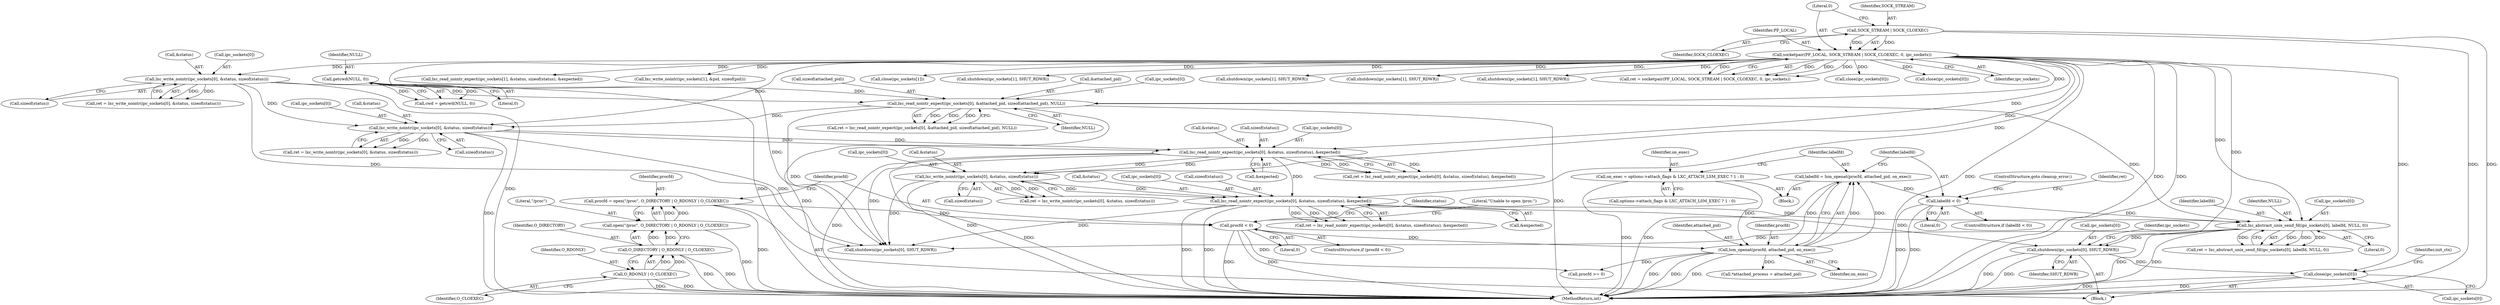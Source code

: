 digraph "0_lxc_81f466d05f2a89cb4f122ef7f593ff3f279b165c_1@API" {
"1000601" [label="(Call,close(ipc_sockets[0]))"];
"1000285" [label="(Call,socketpair(PF_LOCAL, SOCK_STREAM | SOCK_CLOEXEC, 0, ipc_sockets))"];
"1000287" [label="(Call,SOCK_STREAM | SOCK_CLOEXEC)"];
"1000596" [label="(Call,shutdown(ipc_sockets[0], SHUT_RDWR))"];
"1000579" [label="(Call,lxc_abstract_unix_send_fd(ipc_sockets[0], labelfd, NULL, 0))"];
"1000517" [label="(Call,lxc_read_nointr_expect(ipc_sockets[0], &status, sizeof(status), &expected))"];
"1000494" [label="(Call,lxc_write_nointr(ipc_sockets[0], &status, sizeof(status)))"];
"1000467" [label="(Call,lxc_read_nointr_expect(ipc_sockets[0], &status, sizeof(status), &expected))"];
"1000446" [label="(Call,lxc_write_nointr(ipc_sockets[0], &status, sizeof(status)))"];
"1000395" [label="(Call,lxc_read_nointr_expect(ipc_sockets[0], &attached_pid, sizeof(attached_pid), NULL))"];
"1000377" [label="(Call,lxc_write_nointr(ipc_sockets[0], &status, sizeof(status)))"];
"1000248" [label="(Call,getcwd(NULL, 0))"];
"1000573" [label="(Call,labelfd < 0)"];
"1000566" [label="(Call,labelfd = lsm_openat(procfd, attached_pid, on_exec))"];
"1000568" [label="(Call,lsm_openat(procfd, attached_pid, on_exec))"];
"1000365" [label="(Call,procfd < 0)"];
"1000355" [label="(Call,procfd = open(\"/proc\", O_DIRECTORY | O_RDONLY | O_CLOEXEC))"];
"1000357" [label="(Call,open(\"/proc\", O_DIRECTORY | O_RDONLY | O_CLOEXEC))"];
"1000359" [label="(Call,O_DIRECTORY | O_RDONLY | O_CLOEXEC)"];
"1000361" [label="(Call,O_RDONLY | O_CLOEXEC)"];
"1000556" [label="(Call,on_exec = options->attach_flags & LXC_ATTACH_LSM_EXEC ? 1 : 0)"];
"1000615" [label="(Call,procfd >= 0)"];
"1000574" [label="(Identifier,labelfd)"];
"1000467" [label="(Call,lxc_read_nointr_expect(ipc_sockets[0], &status, sizeof(status), &expected))"];
"1000653" [label="(Call,lxc_read_nointr_expect(ipc_sockets[1], &status, sizeof(status), &expected))"];
"1000580" [label="(Call,ipc_sockets[0])"];
"1000583" [label="(Identifier,labelfd)"];
"1000383" [label="(Call,sizeof(status))"];
"1000366" [label="(Identifier,procfd)"];
"1000378" [label="(Call,ipc_sockets[0])"];
"1000399" [label="(Call,&attached_pid)"];
"1000557" [label="(Identifier,on_exec)"];
"1000620" [label="(Call,shutdown(ipc_sockets[0], SHUT_RDWR))"];
"1000287" [label="(Call,SOCK_STREAM | SOCK_CLOEXEC)"];
"1000556" [label="(Call,on_exec = options->attach_flags & LXC_ATTACH_LSM_EXEC ? 1 : 0)"];
"1000606" [label="(Identifier,init_ctx)"];
"1000576" [label="(ControlStructure,goto cleanup_error;)"];
"1000579" [label="(Call,lxc_abstract_unix_send_fd(ipc_sockets[0], labelfd, NULL, 0))"];
"1000765" [label="(Call,lxc_write_nointr(ipc_sockets[1], &pid, sizeof(pid)))"];
"1000373" [label="(Identifier,status)"];
"1000335" [label="(Call,close(ipc_sockets[1]))"];
"1000523" [label="(Call,sizeof(status))"];
"1000393" [label="(Call,ret = lxc_read_nointr_expect(ipc_sockets[0], &attached_pid, sizeof(attached_pid), NULL))"];
"1000288" [label="(Identifier,SOCK_STREAM)"];
"1000395" [label="(Call,lxc_read_nointr_expect(ipc_sockets[0], &attached_pid, sizeof(attached_pid), NULL))"];
"1000566" [label="(Call,labelfd = lsm_openat(procfd, attached_pid, on_exec))"];
"1000517" [label="(Call,lxc_read_nointr_expect(ipc_sockets[0], &status, sizeof(status), &expected))"];
"1000670" [label="(Call,shutdown(ipc_sockets[1], SHUT_RDWR))"];
"1000571" [label="(Identifier,on_exec)"];
"1000285" [label="(Call,socketpair(PF_LOCAL, SOCK_STREAM | SOCK_CLOEXEC, 0, ipc_sockets))"];
"1000570" [label="(Identifier,attached_pid)"];
"1000357" [label="(Call,open(\"/proc\", O_DIRECTORY | O_RDONLY | O_CLOEXEC))"];
"1000325" [label="(Block,)"];
"1000468" [label="(Call,ipc_sockets[0])"];
"1000367" [label="(Literal,0)"];
"1000465" [label="(Call,ret = lxc_read_nointr_expect(ipc_sockets[0], &status, sizeof(status), &expected))"];
"1000525" [label="(Call,&expected)"];
"1000250" [label="(Literal,0)"];
"1000500" [label="(Call,sizeof(status))"];
"1000403" [label="(Identifier,NULL)"];
"1000495" [label="(Call,ipc_sockets[0])"];
"1000381" [label="(Call,&status)"];
"1000396" [label="(Call,ipc_sockets[0])"];
"1000248" [label="(Call,getcwd(NULL, 0))"];
"1000452" [label="(Call,sizeof(status))"];
"1000450" [label="(Call,&status)"];
"1000370" [label="(Literal,\"Unable to open /proc.\")"];
"1000601" [label="(Call,close(ipc_sockets[0]))"];
"1000356" [label="(Identifier,procfd)"];
"1000600" [label="(Identifier,SHUT_RDWR)"];
"1000362" [label="(Identifier,O_RDONLY)"];
"1000475" [label="(Call,&expected)"];
"1000377" [label="(Call,lxc_write_nointr(ipc_sockets[0], &status, sizeof(status)))"];
"1000573" [label="(Call,labelfd < 0)"];
"1000596" [label="(Call,shutdown(ipc_sockets[0], SHUT_RDWR))"];
"1000446" [label="(Call,lxc_write_nointr(ipc_sockets[0], &status, sizeof(status)))"];
"1000444" [label="(Call,ret = lxc_write_nointr(ipc_sockets[0], &status, sizeof(status)))"];
"1000521" [label="(Call,&status)"];
"1000359" [label="(Call,O_DIRECTORY | O_RDONLY | O_CLOEXEC)"];
"1000577" [label="(Call,ret = lxc_abstract_unix_send_fd(ipc_sockets[0], labelfd, NULL, 0))"];
"1000365" [label="(Call,procfd < 0)"];
"1000363" [label="(Identifier,O_CLOEXEC)"];
"1000791" [label="(MethodReturn,int)"];
"1000246" [label="(Call,cwd = getcwd(NULL, 0))"];
"1000568" [label="(Call,lsm_openat(procfd, attached_pid, on_exec))"];
"1000290" [label="(Literal,0)"];
"1000705" [label="(Call,shutdown(ipc_sockets[1], SHUT_RDWR))"];
"1000603" [label="(Identifier,ipc_sockets)"];
"1000471" [label="(Call,&status)"];
"1000575" [label="(Literal,0)"];
"1000585" [label="(Literal,0)"];
"1000360" [label="(Identifier,O_DIRECTORY)"];
"1000755" [label="(Call,shutdown(ipc_sockets[1], SHUT_RDWR))"];
"1000361" [label="(Call,O_RDONLY | O_CLOEXEC)"];
"1000249" [label="(Identifier,NULL)"];
"1000401" [label="(Call,sizeof(attached_pid))"];
"1000289" [label="(Identifier,SOCK_CLOEXEC)"];
"1000569" [label="(Identifier,procfd)"];
"1000781" [label="(Call,shutdown(ipc_sockets[1], SHUT_RDWR))"];
"1000572" [label="(ControlStructure,if (labelfd < 0))"];
"1000602" [label="(Call,ipc_sockets[0])"];
"1000492" [label="(Call,ret = lxc_write_nointr(ipc_sockets[0], &status, sizeof(status)))"];
"1000283" [label="(Call,ret = socketpair(PF_LOCAL, SOCK_STREAM | SOCK_CLOEXEC, 0, ipc_sockets))"];
"1000375" [label="(Call,ret = lxc_write_nointr(ipc_sockets[0], &status, sizeof(status)))"];
"1000364" [label="(ControlStructure,if (procfd < 0))"];
"1000584" [label="(Identifier,NULL)"];
"1000447" [label="(Call,ipc_sockets[0])"];
"1000358" [label="(Literal,\"/proc\")"];
"1000640" [label="(Call,close(ipc_sockets[0]))"];
"1000578" [label="(Identifier,ret)"];
"1000625" [label="(Call,close(ipc_sockets[0]))"];
"1000498" [label="(Call,&status)"];
"1000355" [label="(Call,procfd = open(\"/proc\", O_DIRECTORY | O_RDONLY | O_CLOEXEC))"];
"1000473" [label="(Call,sizeof(status))"];
"1000518" [label="(Call,ipc_sockets[0])"];
"1000607" [label="(Call,*attached_process = attached_pid)"];
"1000553" [label="(Block,)"];
"1000597" [label="(Call,ipc_sockets[0])"];
"1000286" [label="(Identifier,PF_LOCAL)"];
"1000291" [label="(Identifier,ipc_sockets)"];
"1000515" [label="(Call,ret = lxc_read_nointr_expect(ipc_sockets[0], &status, sizeof(status), &expected))"];
"1000558" [label="(Call,options->attach_flags & LXC_ATTACH_LSM_EXEC ? 1 : 0)"];
"1000494" [label="(Call,lxc_write_nointr(ipc_sockets[0], &status, sizeof(status)))"];
"1000567" [label="(Identifier,labelfd)"];
"1000601" -> "1000325"  [label="AST: "];
"1000601" -> "1000602"  [label="CFG: "];
"1000602" -> "1000601"  [label="AST: "];
"1000606" -> "1000601"  [label="CFG: "];
"1000601" -> "1000791"  [label="DDG: "];
"1000601" -> "1000791"  [label="DDG: "];
"1000285" -> "1000601"  [label="DDG: "];
"1000596" -> "1000601"  [label="DDG: "];
"1000285" -> "1000283"  [label="AST: "];
"1000285" -> "1000291"  [label="CFG: "];
"1000286" -> "1000285"  [label="AST: "];
"1000287" -> "1000285"  [label="AST: "];
"1000290" -> "1000285"  [label="AST: "];
"1000291" -> "1000285"  [label="AST: "];
"1000283" -> "1000285"  [label="CFG: "];
"1000285" -> "1000791"  [label="DDG: "];
"1000285" -> "1000791"  [label="DDG: "];
"1000285" -> "1000791"  [label="DDG: "];
"1000285" -> "1000283"  [label="DDG: "];
"1000285" -> "1000283"  [label="DDG: "];
"1000285" -> "1000283"  [label="DDG: "];
"1000285" -> "1000283"  [label="DDG: "];
"1000287" -> "1000285"  [label="DDG: "];
"1000287" -> "1000285"  [label="DDG: "];
"1000285" -> "1000335"  [label="DDG: "];
"1000285" -> "1000377"  [label="DDG: "];
"1000285" -> "1000395"  [label="DDG: "];
"1000285" -> "1000446"  [label="DDG: "];
"1000285" -> "1000467"  [label="DDG: "];
"1000285" -> "1000494"  [label="DDG: "];
"1000285" -> "1000517"  [label="DDG: "];
"1000285" -> "1000579"  [label="DDG: "];
"1000285" -> "1000596"  [label="DDG: "];
"1000285" -> "1000620"  [label="DDG: "];
"1000285" -> "1000625"  [label="DDG: "];
"1000285" -> "1000640"  [label="DDG: "];
"1000285" -> "1000653"  [label="DDG: "];
"1000285" -> "1000670"  [label="DDG: "];
"1000285" -> "1000705"  [label="DDG: "];
"1000285" -> "1000755"  [label="DDG: "];
"1000285" -> "1000765"  [label="DDG: "];
"1000285" -> "1000781"  [label="DDG: "];
"1000287" -> "1000289"  [label="CFG: "];
"1000288" -> "1000287"  [label="AST: "];
"1000289" -> "1000287"  [label="AST: "];
"1000290" -> "1000287"  [label="CFG: "];
"1000287" -> "1000791"  [label="DDG: "];
"1000287" -> "1000791"  [label="DDG: "];
"1000596" -> "1000325"  [label="AST: "];
"1000596" -> "1000600"  [label="CFG: "];
"1000597" -> "1000596"  [label="AST: "];
"1000600" -> "1000596"  [label="AST: "];
"1000603" -> "1000596"  [label="CFG: "];
"1000596" -> "1000791"  [label="DDG: "];
"1000596" -> "1000791"  [label="DDG: "];
"1000579" -> "1000596"  [label="DDG: "];
"1000517" -> "1000596"  [label="DDG: "];
"1000579" -> "1000577"  [label="AST: "];
"1000579" -> "1000585"  [label="CFG: "];
"1000580" -> "1000579"  [label="AST: "];
"1000583" -> "1000579"  [label="AST: "];
"1000584" -> "1000579"  [label="AST: "];
"1000585" -> "1000579"  [label="AST: "];
"1000577" -> "1000579"  [label="CFG: "];
"1000579" -> "1000791"  [label="DDG: "];
"1000579" -> "1000791"  [label="DDG: "];
"1000579" -> "1000577"  [label="DDG: "];
"1000579" -> "1000577"  [label="DDG: "];
"1000579" -> "1000577"  [label="DDG: "];
"1000579" -> "1000577"  [label="DDG: "];
"1000517" -> "1000579"  [label="DDG: "];
"1000573" -> "1000579"  [label="DDG: "];
"1000395" -> "1000579"  [label="DDG: "];
"1000579" -> "1000620"  [label="DDG: "];
"1000517" -> "1000515"  [label="AST: "];
"1000517" -> "1000525"  [label="CFG: "];
"1000518" -> "1000517"  [label="AST: "];
"1000521" -> "1000517"  [label="AST: "];
"1000523" -> "1000517"  [label="AST: "];
"1000525" -> "1000517"  [label="AST: "];
"1000515" -> "1000517"  [label="CFG: "];
"1000517" -> "1000791"  [label="DDG: "];
"1000517" -> "1000791"  [label="DDG: "];
"1000517" -> "1000515"  [label="DDG: "];
"1000517" -> "1000515"  [label="DDG: "];
"1000517" -> "1000515"  [label="DDG: "];
"1000494" -> "1000517"  [label="DDG: "];
"1000494" -> "1000517"  [label="DDG: "];
"1000467" -> "1000517"  [label="DDG: "];
"1000517" -> "1000620"  [label="DDG: "];
"1000494" -> "1000492"  [label="AST: "];
"1000494" -> "1000500"  [label="CFG: "];
"1000495" -> "1000494"  [label="AST: "];
"1000498" -> "1000494"  [label="AST: "];
"1000500" -> "1000494"  [label="AST: "];
"1000492" -> "1000494"  [label="CFG: "];
"1000494" -> "1000791"  [label="DDG: "];
"1000494" -> "1000492"  [label="DDG: "];
"1000494" -> "1000492"  [label="DDG: "];
"1000467" -> "1000494"  [label="DDG: "];
"1000467" -> "1000494"  [label="DDG: "];
"1000494" -> "1000620"  [label="DDG: "];
"1000467" -> "1000465"  [label="AST: "];
"1000467" -> "1000475"  [label="CFG: "];
"1000468" -> "1000467"  [label="AST: "];
"1000471" -> "1000467"  [label="AST: "];
"1000473" -> "1000467"  [label="AST: "];
"1000475" -> "1000467"  [label="AST: "];
"1000465" -> "1000467"  [label="CFG: "];
"1000467" -> "1000791"  [label="DDG: "];
"1000467" -> "1000791"  [label="DDG: "];
"1000467" -> "1000465"  [label="DDG: "];
"1000467" -> "1000465"  [label="DDG: "];
"1000467" -> "1000465"  [label="DDG: "];
"1000446" -> "1000467"  [label="DDG: "];
"1000446" -> "1000467"  [label="DDG: "];
"1000467" -> "1000620"  [label="DDG: "];
"1000446" -> "1000444"  [label="AST: "];
"1000446" -> "1000452"  [label="CFG: "];
"1000447" -> "1000446"  [label="AST: "];
"1000450" -> "1000446"  [label="AST: "];
"1000452" -> "1000446"  [label="AST: "];
"1000444" -> "1000446"  [label="CFG: "];
"1000446" -> "1000791"  [label="DDG: "];
"1000446" -> "1000444"  [label="DDG: "];
"1000446" -> "1000444"  [label="DDG: "];
"1000395" -> "1000446"  [label="DDG: "];
"1000377" -> "1000446"  [label="DDG: "];
"1000446" -> "1000620"  [label="DDG: "];
"1000395" -> "1000393"  [label="AST: "];
"1000395" -> "1000403"  [label="CFG: "];
"1000396" -> "1000395"  [label="AST: "];
"1000399" -> "1000395"  [label="AST: "];
"1000401" -> "1000395"  [label="AST: "];
"1000403" -> "1000395"  [label="AST: "];
"1000393" -> "1000395"  [label="CFG: "];
"1000395" -> "1000791"  [label="DDG: "];
"1000395" -> "1000791"  [label="DDG: "];
"1000395" -> "1000393"  [label="DDG: "];
"1000395" -> "1000393"  [label="DDG: "];
"1000395" -> "1000393"  [label="DDG: "];
"1000377" -> "1000395"  [label="DDG: "];
"1000248" -> "1000395"  [label="DDG: "];
"1000395" -> "1000620"  [label="DDG: "];
"1000377" -> "1000375"  [label="AST: "];
"1000377" -> "1000383"  [label="CFG: "];
"1000378" -> "1000377"  [label="AST: "];
"1000381" -> "1000377"  [label="AST: "];
"1000383" -> "1000377"  [label="AST: "];
"1000375" -> "1000377"  [label="CFG: "];
"1000377" -> "1000791"  [label="DDG: "];
"1000377" -> "1000375"  [label="DDG: "];
"1000377" -> "1000375"  [label="DDG: "];
"1000377" -> "1000620"  [label="DDG: "];
"1000248" -> "1000246"  [label="AST: "];
"1000248" -> "1000250"  [label="CFG: "];
"1000249" -> "1000248"  [label="AST: "];
"1000250" -> "1000248"  [label="AST: "];
"1000246" -> "1000248"  [label="CFG: "];
"1000248" -> "1000791"  [label="DDG: "];
"1000248" -> "1000246"  [label="DDG: "];
"1000248" -> "1000246"  [label="DDG: "];
"1000573" -> "1000572"  [label="AST: "];
"1000573" -> "1000575"  [label="CFG: "];
"1000574" -> "1000573"  [label="AST: "];
"1000575" -> "1000573"  [label="AST: "];
"1000576" -> "1000573"  [label="CFG: "];
"1000578" -> "1000573"  [label="CFG: "];
"1000573" -> "1000791"  [label="DDG: "];
"1000573" -> "1000791"  [label="DDG: "];
"1000566" -> "1000573"  [label="DDG: "];
"1000566" -> "1000553"  [label="AST: "];
"1000566" -> "1000568"  [label="CFG: "];
"1000567" -> "1000566"  [label="AST: "];
"1000568" -> "1000566"  [label="AST: "];
"1000574" -> "1000566"  [label="CFG: "];
"1000566" -> "1000791"  [label="DDG: "];
"1000568" -> "1000566"  [label="DDG: "];
"1000568" -> "1000566"  [label="DDG: "];
"1000568" -> "1000566"  [label="DDG: "];
"1000568" -> "1000571"  [label="CFG: "];
"1000569" -> "1000568"  [label="AST: "];
"1000570" -> "1000568"  [label="AST: "];
"1000571" -> "1000568"  [label="AST: "];
"1000568" -> "1000791"  [label="DDG: "];
"1000568" -> "1000791"  [label="DDG: "];
"1000568" -> "1000791"  [label="DDG: "];
"1000365" -> "1000568"  [label="DDG: "];
"1000556" -> "1000568"  [label="DDG: "];
"1000568" -> "1000607"  [label="DDG: "];
"1000568" -> "1000615"  [label="DDG: "];
"1000365" -> "1000364"  [label="AST: "];
"1000365" -> "1000367"  [label="CFG: "];
"1000366" -> "1000365"  [label="AST: "];
"1000367" -> "1000365"  [label="AST: "];
"1000370" -> "1000365"  [label="CFG: "];
"1000373" -> "1000365"  [label="CFG: "];
"1000365" -> "1000791"  [label="DDG: "];
"1000365" -> "1000791"  [label="DDG: "];
"1000355" -> "1000365"  [label="DDG: "];
"1000365" -> "1000615"  [label="DDG: "];
"1000355" -> "1000325"  [label="AST: "];
"1000355" -> "1000357"  [label="CFG: "];
"1000356" -> "1000355"  [label="AST: "];
"1000357" -> "1000355"  [label="AST: "];
"1000366" -> "1000355"  [label="CFG: "];
"1000355" -> "1000791"  [label="DDG: "];
"1000357" -> "1000355"  [label="DDG: "];
"1000357" -> "1000355"  [label="DDG: "];
"1000357" -> "1000359"  [label="CFG: "];
"1000358" -> "1000357"  [label="AST: "];
"1000359" -> "1000357"  [label="AST: "];
"1000357" -> "1000791"  [label="DDG: "];
"1000359" -> "1000357"  [label="DDG: "];
"1000359" -> "1000357"  [label="DDG: "];
"1000359" -> "1000361"  [label="CFG: "];
"1000360" -> "1000359"  [label="AST: "];
"1000361" -> "1000359"  [label="AST: "];
"1000359" -> "1000791"  [label="DDG: "];
"1000359" -> "1000791"  [label="DDG: "];
"1000361" -> "1000359"  [label="DDG: "];
"1000361" -> "1000359"  [label="DDG: "];
"1000361" -> "1000363"  [label="CFG: "];
"1000362" -> "1000361"  [label="AST: "];
"1000363" -> "1000361"  [label="AST: "];
"1000361" -> "1000791"  [label="DDG: "];
"1000361" -> "1000791"  [label="DDG: "];
"1000556" -> "1000553"  [label="AST: "];
"1000556" -> "1000558"  [label="CFG: "];
"1000557" -> "1000556"  [label="AST: "];
"1000558" -> "1000556"  [label="AST: "];
"1000567" -> "1000556"  [label="CFG: "];
"1000556" -> "1000791"  [label="DDG: "];
}
